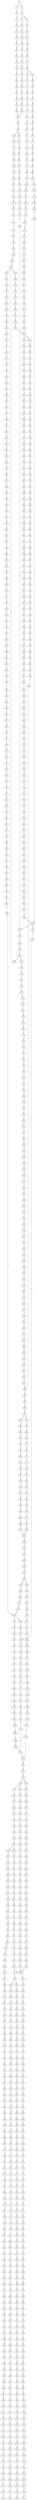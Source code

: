 strict digraph  {
	S0 -> S1 [ label = C ];
	S0 -> S2 [ label = T ];
	S1 -> S3 [ label = G ];
	S2 -> S4 [ label = G ];
	S3 -> S5 [ label = G ];
	S4 -> S6 [ label = G ];
	S4 -> S7 [ label = C ];
	S5 -> S8 [ label = C ];
	S6 -> S9 [ label = C ];
	S7 -> S10 [ label = C ];
	S8 -> S11 [ label = C ];
	S9 -> S12 [ label = C ];
	S10 -> S13 [ label = C ];
	S11 -> S14 [ label = C ];
	S12 -> S15 [ label = C ];
	S13 -> S16 [ label = T ];
	S14 -> S17 [ label = A ];
	S15 -> S18 [ label = A ];
	S16 -> S19 [ label = A ];
	S17 -> S20 [ label = G ];
	S18 -> S21 [ label = G ];
	S19 -> S22 [ label = G ];
	S20 -> S23 [ label = T ];
	S21 -> S24 [ label = G ];
	S22 -> S25 [ label = G ];
	S23 -> S26 [ label = T ];
	S24 -> S27 [ label = T ];
	S25 -> S28 [ label = T ];
	S26 -> S29 [ label = G ];
	S27 -> S30 [ label = G ];
	S28 -> S31 [ label = G ];
	S29 -> S32 [ label = T ];
	S30 -> S33 [ label = C ];
	S30 -> S34 [ label = G ];
	S31 -> S35 [ label = T ];
	S32 -> S36 [ label = G ];
	S33 -> S37 [ label = G ];
	S34 -> S38 [ label = G ];
	S35 -> S39 [ label = G ];
	S36 -> S40 [ label = C ];
	S37 -> S41 [ label = C ];
	S38 -> S42 [ label = C ];
	S39 -> S43 [ label = C ];
	S40 -> S44 [ label = G ];
	S41 -> S45 [ label = G ];
	S42 -> S46 [ label = T ];
	S43 -> S47 [ label = G ];
	S44 -> S48 [ label = T ];
	S45 -> S49 [ label = T ];
	S46 -> S50 [ label = T ];
	S47 -> S51 [ label = T ];
	S48 -> S52 [ label = C ];
	S49 -> S53 [ label = C ];
	S50 -> S54 [ label = C ];
	S51 -> S55 [ label = C ];
	S52 -> S56 [ label = G ];
	S53 -> S57 [ label = G ];
	S54 -> S58 [ label = G ];
	S55 -> S59 [ label = G ];
	S56 -> S60 [ label = A ];
	S57 -> S61 [ label = T ];
	S58 -> S62 [ label = A ];
	S59 -> S60 [ label = A ];
	S60 -> S63 [ label = A ];
	S61 -> S64 [ label = G ];
	S62 -> S65 [ label = A ];
	S63 -> S66 [ label = C ];
	S64 -> S67 [ label = C ];
	S65 -> S68 [ label = C ];
	S66 -> S69 [ label = C ];
	S66 -> S70 [ label = A ];
	S67 -> S71 [ label = A ];
	S68 -> S72 [ label = A ];
	S69 -> S73 [ label = T ];
	S70 -> S74 [ label = C ];
	S71 -> S75 [ label = T ];
	S72 -> S76 [ label = C ];
	S73 -> S77 [ label = T ];
	S74 -> S78 [ label = C ];
	S75 -> S79 [ label = C ];
	S76 -> S80 [ label = G ];
	S77 -> S81 [ label = C ];
	S78 -> S82 [ label = C ];
	S79 -> S83 [ label = C ];
	S80 -> S84 [ label = C ];
	S81 -> S85 [ label = G ];
	S82 -> S86 [ label = G ];
	S83 -> S87 [ label = G ];
	S84 -> S88 [ label = G ];
	S85 -> S89 [ label = T ];
	S86 -> S90 [ label = T ];
	S87 -> S91 [ label = C ];
	S88 -> S92 [ label = C ];
	S89 -> S93 [ label = A ];
	S90 -> S94 [ label = A ];
	S91 -> S95 [ label = A ];
	S92 -> S96 [ label = A ];
	S93 -> S97 [ label = C ];
	S94 -> S98 [ label = C ];
	S95 -> S99 [ label = C ];
	S96 -> S100 [ label = C ];
	S97 -> S101 [ label = T ];
	S98 -> S102 [ label = G ];
	S99 -> S103 [ label = G ];
	S100 -> S104 [ label = G ];
	S101 -> S105 [ label = T ];
	S102 -> S106 [ label = T ];
	S103 -> S107 [ label = T ];
	S104 -> S108 [ label = T ];
	S105 -> S109 [ label = C ];
	S106 -> S110 [ label = C ];
	S107 -> S111 [ label = C ];
	S108 -> S112 [ label = C ];
	S109 -> S113 [ label = A ];
	S110 -> S114 [ label = C ];
	S111 -> S115 [ label = G ];
	S112 -> S116 [ label = C ];
	S113 -> S117 [ label = A ];
	S114 -> S118 [ label = A ];
	S115 -> S119 [ label = A ];
	S116 -> S120 [ label = A ];
	S117 -> S121 [ label = G ];
	S118 -> S122 [ label = G ];
	S119 -> S123 [ label = G ];
	S120 -> S124 [ label = G ];
	S121 -> S125 [ label = C ];
	S122 -> S126 [ label = C ];
	S123 -> S127 [ label = C ];
	S124 -> S128 [ label = C ];
	S125 -> S129 [ label = G ];
	S126 -> S130 [ label = G ];
	S127 -> S131 [ label = G ];
	S128 -> S132 [ label = T ];
	S128 -> S130 [ label = G ];
	S129 -> S133 [ label = A ];
	S130 -> S134 [ label = A ];
	S131 -> S135 [ label = A ];
	S132 -> S136 [ label = T ];
	S133 -> S137 [ label = G ];
	S134 -> S138 [ label = G ];
	S135 -> S139 [ label = G ];
	S136 -> S140 [ label = C ];
	S137 -> S141 [ label = T ];
	S138 -> S142 [ label = T ];
	S139 -> S143 [ label = T ];
	S140 -> S144 [ label = A ];
	S141 -> S145 [ label = C ];
	S142 -> S146 [ label = C ];
	S143 -> S147 [ label = C ];
	S144 -> S148 [ label = C ];
	S145 -> S149 [ label = C ];
	S146 -> S150 [ label = C ];
	S146 -> S151 [ label = T ];
	S147 -> S152 [ label = G ];
	S148 -> S153 [ label = G ];
	S149 -> S154 [ label = C ];
	S150 -> S154 [ label = C ];
	S151 -> S155 [ label = C ];
	S152 -> S156 [ label = A ];
	S153 -> S157 [ label = C ];
	S154 -> S158 [ label = T ];
	S154 -> S159 [ label = G ];
	S155 -> S160 [ label = G ];
	S156 -> S161 [ label = A ];
	S157 -> S162 [ label = C ];
	S158 -> S163 [ label = C ];
	S159 -> S164 [ label = C ];
	S160 -> S165 [ label = T ];
	S161 -> S166 [ label = C ];
	S162 -> S167 [ label = C ];
	S163 -> S168 [ label = C ];
	S164 -> S169 [ label = C ];
	S165 -> S170 [ label = C ];
	S166 -> S171 [ label = C ];
	S167 -> S172 [ label = T ];
	S168 -> S173 [ label = G ];
	S169 -> S174 [ label = T ];
	S170 -> S175 [ label = T ];
	S171 -> S176 [ label = T ];
	S172 -> S177 [ label = T ];
	S173 -> S178 [ label = G ];
	S174 -> S179 [ label = G ];
	S175 -> S180 [ label = G ];
	S176 -> S181 [ label = G ];
	S177 -> S182 [ label = C ];
	S178 -> S183 [ label = T ];
	S179 -> S184 [ label = T ];
	S180 -> S185 [ label = T ];
	S181 -> S186 [ label = T ];
	S182 -> S187 [ label = A ];
	S183 -> S188 [ label = C ];
	S184 -> S189 [ label = C ];
	S185 -> S190 [ label = T ];
	S186 -> S191 [ label = C ];
	S187 -> S192 [ label = T ];
	S188 -> S193 [ label = T ];
	S189 -> S194 [ label = G ];
	S190 -> S195 [ label = C ];
	S191 -> S196 [ label = G ];
	S192 -> S197 [ label = C ];
	S193 -> S198 [ label = G ];
	S194 -> S199 [ label = C ];
	S195 -> S200 [ label = C ];
	S196 -> S201 [ label = C ];
	S197 -> S202 [ label = C ];
	S198 -> S203 [ label = G ];
	S199 -> S204 [ label = G ];
	S200 -> S205 [ label = G ];
	S201 -> S206 [ label = G ];
	S202 -> S207 [ label = A ];
	S203 -> S208 [ label = A ];
	S204 -> S209 [ label = C ];
	S205 -> S210 [ label = T ];
	S206 -> S209 [ label = C ];
	S207 -> S211 [ label = G ];
	S208 -> S212 [ label = G ];
	S209 -> S213 [ label = G ];
	S209 -> S214 [ label = A ];
	S210 -> S215 [ label = G ];
	S211 -> S216 [ label = A ];
	S212 -> S217 [ label = G ];
	S213 -> S218 [ label = A ];
	S214 -> S219 [ label = A ];
	S215 -> S220 [ label = G ];
	S216 -> S221 [ label = A ];
	S217 -> S222 [ label = G ];
	S218 -> S223 [ label = G ];
	S219 -> S224 [ label = C ];
	S220 -> S225 [ label = C ];
	S221 -> S226 [ label = C ];
	S222 -> S227 [ label = T ];
	S223 -> S228 [ label = C ];
	S224 -> S229 [ label = C ];
	S225 -> S230 [ label = C ];
	S226 -> S231 [ label = C ];
	S227 -> S232 [ label = G ];
	S228 -> S233 [ label = A ];
	S229 -> S234 [ label = C ];
	S230 -> S235 [ label = C ];
	S231 -> S236 [ label = A ];
	S231 -> S237 [ label = G ];
	S232 -> S238 [ label = T ];
	S233 -> S239 [ label = G ];
	S234 -> S240 [ label = G ];
	S235 -> S241 [ label = G ];
	S236 -> S242 [ label = G ];
	S236 -> S243 [ label = C ];
	S237 -> S244 [ label = G ];
	S238 -> S245 [ label = T ];
	S239 -> S246 [ label = T ];
	S240 -> S247 [ label = T ];
	S241 -> S248 [ label = T ];
	S242 -> S249 [ label = A ];
	S243 -> S250 [ label = C ];
	S244 -> S251 [ label = A ];
	S245 -> S252 [ label = C ];
	S246 -> S253 [ label = G ];
	S247 -> S254 [ label = A ];
	S248 -> S255 [ label = C ];
	S249 -> S256 [ label = C ];
	S250 -> S257 [ label = A ];
	S251 -> S258 [ label = C ];
	S252 -> S259 [ label = C ];
	S253 -> S260 [ label = C ];
	S254 -> S261 [ label = C ];
	S255 -> S262 [ label = C ];
	S256 -> S263 [ label = T ];
	S257 -> S264 [ label = C ];
	S258 -> S265 [ label = G ];
	S259 -> S266 [ label = A ];
	S260 -> S267 [ label = A ];
	S261 -> S268 [ label = A ];
	S262 -> S269 [ label = A ];
	S263 -> S270 [ label = C ];
	S264 -> S271 [ label = C ];
	S265 -> S272 [ label = C ];
	S266 -> S273 [ label = G ];
	S267 -> S274 [ label = A ];
	S268 -> S275 [ label = G ];
	S269 -> S276 [ label = G ];
	S270 -> S277 [ label = C ];
	S271 -> S278 [ label = C ];
	S272 -> S279 [ label = C ];
	S273 -> S280 [ label = C ];
	S274 -> S281 [ label = C ];
	S275 -> S282 [ label = C ];
	S276 -> S283 [ label = T ];
	S277 -> S284 [ label = C ];
	S278 -> S285 [ label = C ];
	S279 -> S286 [ label = C ];
	S280 -> S287 [ label = A ];
	S281 -> S288 [ label = A ];
	S282 -> S289 [ label = A ];
	S283 -> S290 [ label = A ];
	S284 -> S291 [ label = A ];
	S285 -> S292 [ label = T ];
	S286 -> S293 [ label = A ];
	S287 -> S294 [ label = G ];
	S288 -> S295 [ label = G ];
	S289 -> S296 [ label = G ];
	S290 -> S297 [ label = G ];
	S291 -> S298 [ label = T ];
	S292 -> S299 [ label = T ];
	S293 -> S300 [ label = T ];
	S294 -> S301 [ label = A ];
	S295 -> S302 [ label = C ];
	S296 -> S303 [ label = G ];
	S297 -> S304 [ label = C ];
	S298 -> S305 [ label = C ];
	S299 -> S306 [ label = C ];
	S300 -> S307 [ label = C ];
	S301 -> S308 [ label = T ];
	S302 -> S309 [ label = T ];
	S303 -> S310 [ label = T ];
	S304 -> S311 [ label = T ];
	S305 -> S312 [ label = T ];
	S306 -> S313 [ label = C ];
	S306 -> S314 [ label = G ];
	S307 -> S315 [ label = G ];
	S308 -> S316 [ label = A ];
	S309 -> S317 [ label = A ];
	S310 -> S318 [ label = G ];
	S311 -> S319 [ label = C ];
	S312 -> S320 [ label = G ];
	S313 -> S321 [ label = T ];
	S314 -> S322 [ label = A ];
	S315 -> S323 [ label = T ];
	S316 -> S324 [ label = A ];
	S317 -> S325 [ label = C ];
	S318 -> S326 [ label = C ];
	S319 -> S327 [ label = C ];
	S320 -> S328 [ label = C ];
	S321 -> S329 [ label = G ];
	S322 -> S330 [ label = T ];
	S323 -> S331 [ label = C ];
	S324 -> S332 [ label = A ];
	S325 -> S333 [ label = G ];
	S326 -> S334 [ label = A ];
	S327 -> S335 [ label = A ];
	S328 -> S336 [ label = C ];
	S329 -> S337 [ label = T ];
	S330 -> S338 [ label = C ];
	S331 -> S339 [ label = C ];
	S332 -> S340 [ label = A ];
	S333 -> S341 [ label = A ];
	S334 -> S342 [ label = C ];
	S335 -> S343 [ label = C ];
	S336 -> S344 [ label = A ];
	S337 -> S345 [ label = C ];
	S338 -> S346 [ label = G ];
	S339 -> S347 [ label = T ];
	S340 -> S348 [ label = A ];
	S341 -> S349 [ label = G ];
	S342 -> S350 [ label = G ];
	S343 -> S351 [ label = C ];
	S344 -> S352 [ label = G ];
	S345 -> S353 [ label = C ];
	S346 -> S354 [ label = T ];
	S347 -> S355 [ label = C ];
	S348 -> S356 [ label = C ];
	S349 -> S357 [ label = A ];
	S350 -> S358 [ label = C ];
	S351 -> S359 [ label = G ];
	S352 -> S360 [ label = T ];
	S353 -> S361 [ label = T ];
	S354 -> S362 [ label = T ];
	S355 -> S363 [ label = T ];
	S356 -> S364 [ label = T ];
	S357 -> S365 [ label = A ];
	S358 -> S366 [ label = G ];
	S359 -> S367 [ label = G ];
	S360 -> S368 [ label = C ];
	S361 -> S369 [ label = T ];
	S362 -> S370 [ label = T ];
	S363 -> S371 [ label = T ];
	S364 -> S372 [ label = T ];
	S365 -> S373 [ label = C ];
	S366 -> S374 [ label = G ];
	S367 -> S375 [ label = A ];
	S368 -> S376 [ label = G ];
	S369 -> S377 [ label = G ];
	S370 -> S378 [ label = G ];
	S371 -> S379 [ label = C ];
	S372 -> S380 [ label = T ];
	S373 -> S381 [ label = T ];
	S374 -> S382 [ label = T ];
	S375 -> S383 [ label = C ];
	S376 -> S384 [ label = T ];
	S377 -> S385 [ label = T ];
	S378 -> S386 [ label = T ];
	S379 -> S387 [ label = T ];
	S380 -> S388 [ label = G ];
	S381 -> S389 [ label = G ];
	S382 -> S390 [ label = G ];
	S383 -> S391 [ label = G ];
	S384 -> S392 [ label = A ];
	S385 -> S393 [ label = A ];
	S386 -> S394 [ label = A ];
	S387 -> S395 [ label = C ];
	S388 -> S396 [ label = C ];
	S389 -> S397 [ label = G ];
	S390 -> S398 [ label = C ];
	S391 -> S399 [ label = T ];
	S392 -> S400 [ label = A ];
	S393 -> S401 [ label = G ];
	S394 -> S402 [ label = G ];
	S395 -> S403 [ label = G ];
	S396 -> S404 [ label = C ];
	S397 -> S405 [ label = C ];
	S398 -> S406 [ label = C ];
	S399 -> S407 [ label = C ];
	S400 -> S408 [ label = G ];
	S401 -> S409 [ label = G ];
	S402 -> S410 [ label = G ];
	S403 -> S411 [ label = G ];
	S404 -> S412 [ label = G ];
	S405 -> S413 [ label = G ];
	S406 -> S414 [ label = G ];
	S407 -> S415 [ label = G ];
	S408 -> S416 [ label = A ];
	S409 -> S417 [ label = A ];
	S410 -> S418 [ label = A ];
	S411 -> S419 [ label = A ];
	S412 -> S420 [ label = T ];
	S413 -> S421 [ label = C ];
	S414 -> S422 [ label = C ];
	S415 -> S423 [ label = T ];
	S416 -> S424 [ label = C ];
	S417 -> S425 [ label = G ];
	S418 -> S426 [ label = A ];
	S419 -> S427 [ label = G ];
	S420 -> S428 [ label = A ];
	S421 -> S429 [ label = A ];
	S422 -> S430 [ label = A ];
	S423 -> S431 [ label = G ];
	S424 -> S432 [ label = G ];
	S425 -> S433 [ label = A ];
	S426 -> S434 [ label = A ];
	S427 -> S435 [ label = A ];
	S428 -> S436 [ label = G ];
	S429 -> S437 [ label = G ];
	S430 -> S438 [ label = A ];
	S431 -> S439 [ label = A ];
	S432 -> S440 [ label = G ];
	S433 -> S441 [ label = G ];
	S434 -> S442 [ label = G ];
	S435 -> S443 [ label = G ];
	S436 -> S444 [ label = C ];
	S437 -> S445 [ label = C ];
	S438 -> S446 [ label = C ];
	S439 -> S447 [ label = C ];
	S440 -> S448 [ label = C ];
	S441 -> S449 [ label = G ];
	S442 -> S450 [ label = G ];
	S443 -> S451 [ label = G ];
	S444 -> S452 [ label = C ];
	S445 -> S453 [ label = G ];
	S446 -> S454 [ label = C ];
	S447 -> S455 [ label = C ];
	S448 -> S456 [ label = T ];
	S449 -> S457 [ label = T ];
	S450 -> S458 [ label = T ];
	S451 -> S459 [ label = T ];
	S452 -> S460 [ label = G ];
	S453 -> S461 [ label = G ];
	S454 -> S462 [ label = A ];
	S455 -> S463 [ label = G ];
	S456 -> S464 [ label = C ];
	S457 -> S465 [ label = C ];
	S458 -> S466 [ label = C ];
	S459 -> S467 [ label = C ];
	S460 -> S468 [ label = G ];
	S461 -> S469 [ label = G ];
	S462 -> S470 [ label = G ];
	S463 -> S471 [ label = G ];
	S464 -> S472 [ label = T ];
	S465 -> S473 [ label = C ];
	S466 -> S474 [ label = C ];
	S467 -> S473 [ label = C ];
	S468 -> S475 [ label = T ];
	S469 -> S476 [ label = T ];
	S470 -> S477 [ label = T ];
	S471 -> S478 [ label = T ];
	S472 -> S479 [ label = C ];
	S473 -> S480 [ label = C ];
	S474 -> S481 [ label = C ];
	S475 -> S482 [ label = G ];
	S476 -> S483 [ label = G ];
	S477 -> S484 [ label = C ];
	S478 -> S485 [ label = C ];
	S479 -> S486 [ label = G ];
	S480 -> S487 [ label = A ];
	S480 -> S488 [ label = G ];
	S481 -> S489 [ label = G ];
	S482 -> S490 [ label = A ];
	S483 -> S491 [ label = C ];
	S484 -> S492 [ label = G ];
	S485 -> S493 [ label = G ];
	S486 -> S494 [ label = A ];
	S487 -> S495 [ label = G ];
	S488 -> S496 [ label = G ];
	S489 -> S497 [ label = A ];
	S490 -> S498 [ label = C ];
	S491 -> S499 [ label = C ];
	S492 -> S500 [ label = C ];
	S493 -> S501 [ label = C ];
	S494 -> S502 [ label = A ];
	S495 -> S503 [ label = A ];
	S496 -> S504 [ label = A ];
	S497 -> S505 [ label = A ];
	S498 -> S506 [ label = G ];
	S499 -> S507 [ label = G ];
	S500 -> S508 [ label = G ];
	S501 -> S509 [ label = G ];
	S502 -> S510 [ label = G ];
	S503 -> S511 [ label = G ];
	S504 -> S512 [ label = G ];
	S505 -> S513 [ label = G ];
	S506 -> S514 [ label = T ];
	S507 -> S515 [ label = C ];
	S508 -> S516 [ label = C ];
	S509 -> S517 [ label = T ];
	S510 -> S518 [ label = T ];
	S511 -> S519 [ label = C ];
	S512 -> S520 [ label = G ];
	S513 -> S521 [ label = T ];
	S514 -> S522 [ label = G ];
	S515 -> S523 [ label = C ];
	S516 -> S524 [ label = A ];
	S517 -> S525 [ label = A ];
	S518 -> S526 [ label = C ];
	S519 -> S527 [ label = C ];
	S520 -> S528 [ label = C ];
	S521 -> S529 [ label = C ];
	S522 -> S530 [ label = G ];
	S523 -> S531 [ label = G ];
	S524 -> S532 [ label = G ];
	S525 -> S533 [ label = G ];
	S526 -> S534 [ label = G ];
	S527 -> S535 [ label = A ];
	S528 -> S536 [ label = G ];
	S529 -> S537 [ label = G ];
	S530 -> S538 [ label = G ];
	S531 -> S539 [ label = G ];
	S532 -> S540 [ label = C ];
	S533 -> S541 [ label = C ];
	S534 -> S542 [ label = C ];
	S535 -> S543 [ label = C ];
	S536 -> S544 [ label = T ];
	S537 -> S545 [ label = A ];
	S538 -> S546 [ label = T ];
	S539 -> S547 [ label = T ];
	S540 -> S548 [ label = C ];
	S541 -> S549 [ label = C ];
	S542 -> S550 [ label = G ];
	S543 -> S551 [ label = G ];
	S544 -> S552 [ label = G ];
	S545 -> S553 [ label = G ];
	S546 -> S554 [ label = A ];
	S547 -> S555 [ label = G ];
	S548 -> S556 [ label = G ];
	S549 -> S557 [ label = G ];
	S550 -> S558 [ label = G ];
	S551 -> S559 [ label = G ];
	S552 -> S560 [ label = G ];
	S553 -> S561 [ label = G ];
	S554 -> S562 [ label = C ];
	S555 -> S563 [ label = G ];
	S556 -> S564 [ label = G ];
	S557 -> S565 [ label = C ];
	S558 -> S566 [ label = C ];
	S559 -> S567 [ label = T ];
	S560 -> S568 [ label = T ];
	S561 -> S569 [ label = T ];
	S562 -> S570 [ label = T ];
	S563 -> S571 [ label = T ];
	S564 -> S572 [ label = T ];
	S565 -> S573 [ label = T ];
	S566 -> S574 [ label = T ];
	S567 -> S575 [ label = T ];
	S568 -> S576 [ label = A ];
	S569 -> S577 [ label = A ];
	S570 -> S578 [ label = A ];
	S571 -> S579 [ label = G ];
	S572 -> S580 [ label = G ];
	S573 -> S581 [ label = G ];
	S574 -> S582 [ label = A ];
	S575 -> S583 [ label = A ];
	S576 -> S584 [ label = T ];
	S577 -> S585 [ label = T ];
	S578 -> S586 [ label = T ];
	S579 -> S587 [ label = G ];
	S580 -> S588 [ label = G ];
	S581 -> S589 [ label = G ];
	S582 -> S590 [ label = T ];
	S583 -> S591 [ label = C ];
	S584 -> S592 [ label = G ];
	S585 -> S593 [ label = A ];
	S586 -> S594 [ label = T ];
	S587 -> S595 [ label = A ];
	S588 -> S596 [ label = A ];
	S589 -> S597 [ label = A ];
	S590 -> S598 [ label = A ];
	S591 -> S599 [ label = T ];
	S592 -> S600 [ label = A ];
	S593 -> S601 [ label = A ];
	S594 -> S602 [ label = G ];
	S595 -> S603 [ label = A ];
	S596 -> S604 [ label = A ];
	S597 -> S605 [ label = A ];
	S598 -> S606 [ label = G ];
	S599 -> S607 [ label = G ];
	S600 -> S608 [ label = G ];
	S601 -> S609 [ label = G ];
	S602 -> S610 [ label = G ];
	S603 -> S611 [ label = C ];
	S604 -> S612 [ label = G ];
	S605 -> S613 [ label = G ];
	S606 -> S614 [ label = T ];
	S607 -> S615 [ label = C ];
	S608 -> S616 [ label = C ];
	S609 -> S617 [ label = T ];
	S610 -> S618 [ label = A ];
	S611 -> S619 [ label = C ];
	S612 -> S620 [ label = A ];
	S613 -> S621 [ label = A ];
	S614 -> S622 [ label = A ];
	S615 -> S623 [ label = A ];
	S616 -> S624 [ label = G ];
	S617 -> S625 [ label = C ];
	S618 -> S626 [ label = A ];
	S619 -> S627 [ label = T ];
	S620 -> S628 [ label = A ];
	S621 -> S629 [ label = A ];
	S622 -> S630 [ label = G ];
	S623 -> S631 [ label = G ];
	S624 -> S632 [ label = G ];
	S625 -> S633 [ label = G ];
	S626 -> S634 [ label = C ];
	S627 -> S635 [ label = C ];
	S628 -> S636 [ label = C ];
	S629 -> S637 [ label = C ];
	S630 -> S638 [ label = C ];
	S631 -> S639 [ label = A ];
	S632 -> S640 [ label = T ];
	S633 -> S641 [ label = T ];
	S634 -> S642 [ label = G ];
	S635 -> S643 [ label = G ];
	S636 -> S644 [ label = G ];
	S637 -> S644 [ label = G ];
	S638 -> S645 [ label = C ];
	S639 -> S646 [ label = C ];
	S640 -> S647 [ label = C ];
	S641 -> S648 [ label = G ];
	S642 -> S649 [ label = G ];
	S643 -> S650 [ label = G ];
	S644 -> S651 [ label = G ];
	S645 -> S652 [ label = G ];
	S646 -> S653 [ label = G ];
	S647 -> S654 [ label = G ];
	S648 -> S655 [ label = G ];
	S649 -> S656 [ label = T ];
	S650 -> S657 [ label = C ];
	S651 -> S658 [ label = C ];
	S652 -> S659 [ label = A ];
	S653 -> S660 [ label = G ];
	S654 -> S661 [ label = C ];
	S655 -> S662 [ label = T ];
	S656 -> S663 [ label = A ];
	S657 -> S664 [ label = A ];
	S658 -> S665 [ label = A ];
	S659 -> S666 [ label = A ];
	S660 -> S667 [ label = A ];
	S661 -> S668 [ label = A ];
	S662 -> S669 [ label = A ];
	S663 -> S670 [ label = C ];
	S664 -> S671 [ label = C ];
	S665 -> S672 [ label = C ];
	S666 -> S673 [ label = A ];
	S667 -> S674 [ label = C ];
	S668 -> S675 [ label = C ];
	S669 -> S676 [ label = C ];
	S670 -> S677 [ label = G ];
	S671 -> S678 [ label = G ];
	S672 -> S679 [ label = C ];
	S672 -> S680 [ label = T ];
	S673 -> S681 [ label = C ];
	S674 -> S682 [ label = A ];
	S675 -> S683 [ label = G ];
	S676 -> S684 [ label = C ];
	S677 -> S685 [ label = A ];
	S678 -> S686 [ label = C ];
	S679 -> S687 [ label = G ];
	S680 -> S688 [ label = G ];
	S681 -> S689 [ label = C ];
	S682 -> S690 [ label = C ];
	S683 -> S691 [ label = C ];
	S684 -> S692 [ label = G ];
	S685 -> S693 [ label = A ];
	S686 -> S694 [ label = G ];
	S687 -> S695 [ label = G ];
	S688 -> S696 [ label = G ];
	S689 -> S697 [ label = C ];
	S690 -> S698 [ label = A ];
	S691 -> S699 [ label = G ];
	S692 -> S700 [ label = G ];
	S693 -> S701 [ label = G ];
	S694 -> S702 [ label = C ];
	S695 -> S703 [ label = G ];
	S696 -> S704 [ label = G ];
	S697 -> S705 [ label = C ];
	S698 -> S706 [ label = C ];
	S699 -> S707 [ label = C ];
	S700 -> S708 [ label = T ];
	S701 -> S709 [ label = A ];
	S702 -> S710 [ label = G ];
	S703 -> S711 [ label = A ];
	S704 -> S712 [ label = A ];
	S705 -> S713 [ label = G ];
	S706 -> S714 [ label = C ];
	S707 -> S715 [ label = G ];
	S708 -> S716 [ label = G ];
	S709 -> S717 [ label = A ];
	S710 -> S718 [ label = C ];
	S711 -> S719 [ label = A ];
	S712 -> S720 [ label = A ];
	S713 -> S721 [ label = A ];
	S714 -> S722 [ label = T ];
	S715 -> S723 [ label = G ];
	S716 -> S724 [ label = G ];
	S717 -> S725 [ label = G ];
	S718 -> S726 [ label = G ];
	S719 -> S727 [ label = T ];
	S720 -> S728 [ label = C ];
	S721 -> S729 [ label = C ];
	S722 -> S730 [ label = C ];
	S723 -> S731 [ label = C ];
	S724 -> S732 [ label = T ];
	S725 -> S733 [ label = T ];
	S726 -> S734 [ label = T ];
	S727 -> S735 [ label = T ];
	S728 -> S736 [ label = T ];
	S729 -> S737 [ label = T ];
	S730 -> S738 [ label = T ];
	S731 -> S739 [ label = T ];
	S732 -> S740 [ label = T ];
	S733 -> S741 [ label = G ];
	S734 -> S742 [ label = C ];
	S735 -> S743 [ label = G ];
	S736 -> S744 [ label = G ];
	S737 -> S745 [ label = A ];
	S738 -> S746 [ label = A ];
	S739 -> S747 [ label = G ];
	S740 -> S748 [ label = A ];
	S741 -> S749 [ label = T ];
	S742 -> S750 [ label = G ];
	S743 -> S751 [ label = A ];
	S744 -> S752 [ label = G ];
	S745 -> S753 [ label = G ];
	S746 -> S754 [ label = G ];
	S747 -> S755 [ label = G ];
	S748 -> S756 [ label = G ];
	S749 -> S757 [ label = C ];
	S750 -> S758 [ label = A ];
	S751 -> S759 [ label = A ];
	S752 -> S760 [ label = A ];
	S753 -> S761 [ label = A ];
	S754 -> S762 [ label = A ];
	S755 -> S763 [ label = A ];
	S756 -> S764 [ label = A ];
	S757 -> S765 [ label = C ];
	S758 -> S766 [ label = C ];
	S759 -> S767 [ label = C ];
	S760 -> S768 [ label = C ];
	S761 -> S769 [ label = A ];
	S762 -> S770 [ label = A ];
	S763 -> S771 [ label = A ];
	S764 -> S772 [ label = A ];
	S765 -> S773 [ label = T ];
	S766 -> S774 [ label = G ];
	S767 -> S775 [ label = C ];
	S768 -> S776 [ label = C ];
	S769 -> S777 [ label = T ];
	S770 -> S778 [ label = C ];
	S771 -> S779 [ label = T ];
	S772 -> S780 [ label = G ];
	S773 -> S781 [ label = G ];
	S774 -> S782 [ label = C ];
	S775 -> S783 [ label = C ];
	S776 -> S784 [ label = C ];
	S777 -> S785 [ label = C ];
	S778 -> S786 [ label = G ];
	S779 -> S787 [ label = G ];
	S780 -> S788 [ label = G ];
	S781 -> S789 [ label = G ];
	S782 -> S790 [ label = G ];
	S783 -> S791 [ label = G ];
	S784 -> S792 [ label = G ];
	S785 -> S793 [ label = G ];
	S786 -> S794 [ label = A ];
	S787 -> S795 [ label = G ];
	S788 -> S796 [ label = G ];
	S789 -> S797 [ label = C ];
	S790 -> S798 [ label = C ];
	S791 -> S799 [ label = T ];
	S792 -> S800 [ label = T ];
	S793 -> S801 [ label = G ];
	S794 -> S802 [ label = G ];
	S795 -> S803 [ label = G ];
	S796 -> S804 [ label = G ];
	S797 -> S805 [ label = C ];
	S798 -> S806 [ label = C ];
	S799 -> S807 [ label = C ];
	S800 -> S808 [ label = C ];
	S801 -> S809 [ label = G ];
	S802 -> S810 [ label = G ];
	S803 -> S811 [ label = G ];
	S804 -> S812 [ label = G ];
	S805 -> S813 [ label = T ];
	S806 -> S814 [ label = T ];
	S807 -> S815 [ label = T ];
	S808 -> S816 [ label = T ];
	S809 -> S817 [ label = T ];
	S810 -> S818 [ label = T ];
	S811 -> S819 [ label = T ];
	S812 -> S820 [ label = T ];
	S813 -> S821 [ label = G ];
	S814 -> S822 [ label = C ];
	S815 -> S823 [ label = C ];
	S816 -> S824 [ label = C ];
	S817 -> S825 [ label = A ];
	S818 -> S826 [ label = G ];
	S819 -> S827 [ label = C ];
	S820 -> S828 [ label = C ];
	S821 -> S829 [ label = G ];
	S822 -> S830 [ label = G ];
	S823 -> S831 [ label = G ];
	S824 -> S831 [ label = G ];
	S825 -> S832 [ label = T ];
	S826 -> S833 [ label = T ];
	S827 -> S834 [ label = C ];
	S828 -> S835 [ label = C ];
	S829 -> S836 [ label = G ];
	S830 -> S837 [ label = G ];
	S831 -> S838 [ label = G ];
	S832 -> S839 [ label = C ];
	S833 -> S840 [ label = C ];
	S834 -> S841 [ label = G ];
	S835 -> S842 [ label = G ];
	S836 -> S843 [ label = T ];
	S837 -> S844 [ label = G ];
	S838 -> S845 [ label = C ];
	S839 -> S846 [ label = C ];
	S840 -> S847 [ label = C ];
	S841 -> S848 [ label = C ];
	S842 -> S849 [ label = T ];
	S843 -> S850 [ label = C ];
	S844 -> S851 [ label = C ];
	S845 -> S852 [ label = A ];
	S846 -> S853 [ label = C ];
	S847 -> S854 [ label = C ];
	S848 -> S855 [ label = C ];
	S849 -> S856 [ label = C ];
	S850 -> S857 [ label = C ];
	S851 -> S858 [ label = T ];
	S852 -> S859 [ label = C ];
	S853 -> S860 [ label = G ];
	S854 -> S861 [ label = T ];
	S855 -> S862 [ label = G ];
	S856 -> S863 [ label = G ];
	S857 -> S864 [ label = C ];
	S858 -> S865 [ label = C ];
	S859 -> S866 [ label = C ];
	S860 -> S867 [ label = A ];
	S861 -> S868 [ label = G ];
	S862 -> S869 [ label = G ];
	S863 -> S870 [ label = G ];
	S864 -> S871 [ label = G ];
	S865 -> S872 [ label = A ];
	S866 -> S873 [ label = G ];
	S867 -> S874 [ label = A ];
	S868 -> S875 [ label = T ];
	S869 -> S876 [ label = A ];
	S870 -> S877 [ label = A ];
	S871 -> S878 [ label = A ];
	S872 -> S879 [ label = C ];
	S873 -> S880 [ label = A ];
	S874 -> S881 [ label = A ];
	S875 -> S882 [ label = C ];
	S876 -> S883 [ label = A ];
	S877 -> S884 [ label = A ];
	S878 -> S885 [ label = G ];
	S879 -> S886 [ label = G ];
	S880 -> S887 [ label = G ];
	S880 -> S888 [ label = A ];
	S881 -> S889 [ label = G ];
	S882 -> S890 [ label = C ];
	S883 -> S891 [ label = C ];
	S884 -> S892 [ label = C ];
	S885 -> S893 [ label = T ];
	S886 -> S894 [ label = T ];
	S887 -> S895 [ label = T ];
	S888 -> S896 [ label = T ];
	S889 -> S897 [ label = T ];
	S890 -> S898 [ label = T ];
	S891 -> S899 [ label = T ];
	S892 -> S900 [ label = T ];
	S893 -> S901 [ label = C ];
	S894 -> S902 [ label = C ];
	S895 -> S903 [ label = C ];
	S896 -> S904 [ label = G ];
	S897 -> S905 [ label = G ];
	S898 -> S906 [ label = A ];
	S899 -> S907 [ label = G ];
	S900 -> S908 [ label = A ];
	S901 -> S909 [ label = C ];
	S902 -> S910 [ label = C ];
	S903 -> S911 [ label = C ];
	S904 -> S912 [ label = T ];
	S905 -> S913 [ label = T ];
	S906 -> S914 [ label = C ];
	S907 -> S915 [ label = C ];
	S908 -> S916 [ label = C ];
	S909 -> S917 [ label = A ];
	S910 -> S918 [ label = A ];
	S911 -> S919 [ label = A ];
	S912 -> S920 [ label = A ];
	S913 -> S921 [ label = C ];
	S914 -> S922 [ label = T ];
	S915 -> S923 [ label = A ];
	S916 -> S924 [ label = A ];
	S917 -> S925 [ label = G ];
	S918 -> S926 [ label = G ];
	S919 -> S925 [ label = G ];
	S920 -> S927 [ label = G ];
	S921 -> S928 [ label = G ];
	S922 -> S929 [ label = A ];
	S923 -> S930 [ label = A ];
	S924 -> S931 [ label = A ];
	S925 -> S932 [ label = T ];
	S925 -> S933 [ label = C ];
	S926 -> S128 [ label = C ];
	S927 -> S934 [ label = T ];
	S928 -> S935 [ label = T ];
	S929 -> S936 [ label = C ];
	S930 -> S937 [ label = C ];
	S931 -> S938 [ label = C ];
	S932 -> S939 [ label = A ];
	S933 -> S940 [ label = T ];
	S934 -> S941 [ label = T ];
	S935 -> S942 [ label = C ];
	S936 -> S943 [ label = C ];
	S937 -> S944 [ label = C ];
	S938 -> S945 [ label = G ];
	S939 -> S946 [ label = G ];
	S940 -> S947 [ label = T ];
	S941 -> S948 [ label = T ];
	S942 -> S949 [ label = G ];
	S943 -> S950 [ label = A ];
	S944 -> S951 [ label = A ];
	S945 -> S952 [ label = A ];
	S946 -> S953 [ label = G ];
	S947 -> S140 [ label = C ];
	S948 -> S954 [ label = C ];
	S949 -> S955 [ label = G ];
	S950 -> S956 [ label = G ];
	S951 -> S957 [ label = G ];
	S952 -> S958 [ label = A ];
	S953 -> S959 [ label = G ];
	S954 -> S960 [ label = A ];
	S955 -> S961 [ label = A ];
	S956 -> S962 [ label = G ];
	S957 -> S963 [ label = A ];
	S958 -> S964 [ label = A ];
	S959 -> S965 [ label = T ];
	S960 -> S966 [ label = C ];
	S961 -> S967 [ label = A ];
	S962 -> S968 [ label = A ];
	S963 -> S969 [ label = A ];
	S964 -> S970 [ label = A ];
	S965 -> S971 [ label = C ];
	S966 -> S972 [ label = T ];
	S967 -> S973 [ label = C ];
	S968 -> S974 [ label = G ];
	S969 -> S975 [ label = C ];
	S970 -> S976 [ label = C ];
	S971 -> S977 [ label = A ];
	S972 -> S978 [ label = C ];
	S973 -> S979 [ label = A ];
	S974 -> S980 [ label = A ];
	S975 -> S981 [ label = A ];
	S976 -> S982 [ label = A ];
	S977 -> S983 [ label = C ];
	S978 -> S984 [ label = C ];
	S979 -> S985 [ label = G ];
	S980 -> S986 [ label = G ];
	S981 -> S987 [ label = G ];
	S982 -> S988 [ label = G ];
	S983 -> S989 [ label = T ];
	S984 -> S990 [ label = T ];
	S985 -> S991 [ label = G ];
	S986 -> S992 [ label = T ];
	S987 -> S993 [ label = C ];
	S988 -> S994 [ label = A ];
	S989 -> S995 [ label = C ];
	S990 -> S996 [ label = T ];
	S991 -> S997 [ label = A ];
	S992 -> S998 [ label = C ];
	S993 -> S999 [ label = C ];
	S994 -> S1000 [ label = A ];
	S995 -> S1001 [ label = G ];
	S996 -> S1002 [ label = T ];
	S997 -> S1003 [ label = A ];
	S998 -> S1004 [ label = A ];
	S999 -> S1005 [ label = G ];
	S1000 -> S1006 [ label = G ];
	S1001 -> S1007 [ label = C ];
	S1002 -> S1008 [ label = C ];
	S1003 -> S1009 [ label = T ];
	S1004 -> S1010 [ label = G ];
	S1005 -> S1011 [ label = T ];
	S1006 -> S1012 [ label = G ];
	S1007 -> S1013 [ label = T ];
	S1008 -> S1014 [ label = A ];
	S1009 -> S1015 [ label = A ];
	S1010 -> S1016 [ label = G ];
	S1011 -> S1017 [ label = C ];
	S1012 -> S1018 [ label = G ];
	S1013 -> S1019 [ label = T ];
	S1014 -> S1020 [ label = T ];
	S1015 -> S1021 [ label = G ];
	S1016 -> S1022 [ label = A ];
	S1017 -> S1023 [ label = C ];
	S1018 -> S1024 [ label = G ];
	S1019 -> S1025 [ label = C ];
	S1020 -> S1026 [ label = C ];
	S1021 -> S1027 [ label = T ];
	S1022 -> S1028 [ label = C ];
	S1023 -> S1029 [ label = T ];
	S1024 -> S1030 [ label = T ];
	S1025 -> S1031 [ label = A ];
	S1026 -> S1032 [ label = C ];
	S1027 -> S1033 [ label = C ];
	S1028 -> S1034 [ label = C ];
	S1029 -> S1035 [ label = C ];
	S1030 -> S1036 [ label = C ];
	S1031 -> S1037 [ label = T ];
	S1032 -> S1038 [ label = A ];
	S1033 -> S1039 [ label = T ];
	S1034 -> S1040 [ label = A ];
	S1035 -> S1041 [ label = T ];
	S1036 -> S1042 [ label = T ];
	S1037 -> S1043 [ label = C ];
	S1038 -> S1044 [ label = G ];
	S1039 -> S1045 [ label = C ];
	S1040 -> S1046 [ label = G ];
	S1041 -> S1047 [ label = G ];
	S1042 -> S1048 [ label = C ];
	S1043 -> S1049 [ label = C ];
	S1044 -> S216 [ label = A ];
	S1045 -> S1050 [ label = T ];
	S1046 -> S1051 [ label = T ];
	S1047 -> S1052 [ label = T ];
	S1048 -> S1053 [ label = T ];
	S1049 -> S1054 [ label = A ];
	S1050 -> S1055 [ label = C ];
	S1051 -> S1056 [ label = C ];
	S1052 -> S1057 [ label = C ];
	S1053 -> S1058 [ label = C ];
	S1054 -> S211 [ label = G ];
	S1055 -> S1059 [ label = T ];
	S1056 -> S1060 [ label = T ];
	S1057 -> S1061 [ label = G ];
	S1058 -> S1062 [ label = G ];
	S1059 -> S1063 [ label = G ];
	S1060 -> S1064 [ label = C ];
	S1061 -> S1065 [ label = T ];
	S1062 -> S1066 [ label = T ];
	S1063 -> S1067 [ label = A ];
	S1064 -> S1068 [ label = T ];
	S1065 -> S1069 [ label = G ];
	S1066 -> S1070 [ label = G ];
	S1067 -> S1071 [ label = G ];
	S1068 -> S1072 [ label = G ];
	S1069 -> S1073 [ label = G ];
	S1070 -> S1074 [ label = G ];
	S1071 -> S1075 [ label = T ];
	S1072 -> S1076 [ label = T ];
	S1073 -> S1077 [ label = T ];
	S1074 -> S1078 [ label = T ];
	S1075 -> S1079 [ label = A ];
	S1076 -> S1080 [ label = A ];
	S1077 -> S1081 [ label = A ];
	S1078 -> S1082 [ label = A ];
}
